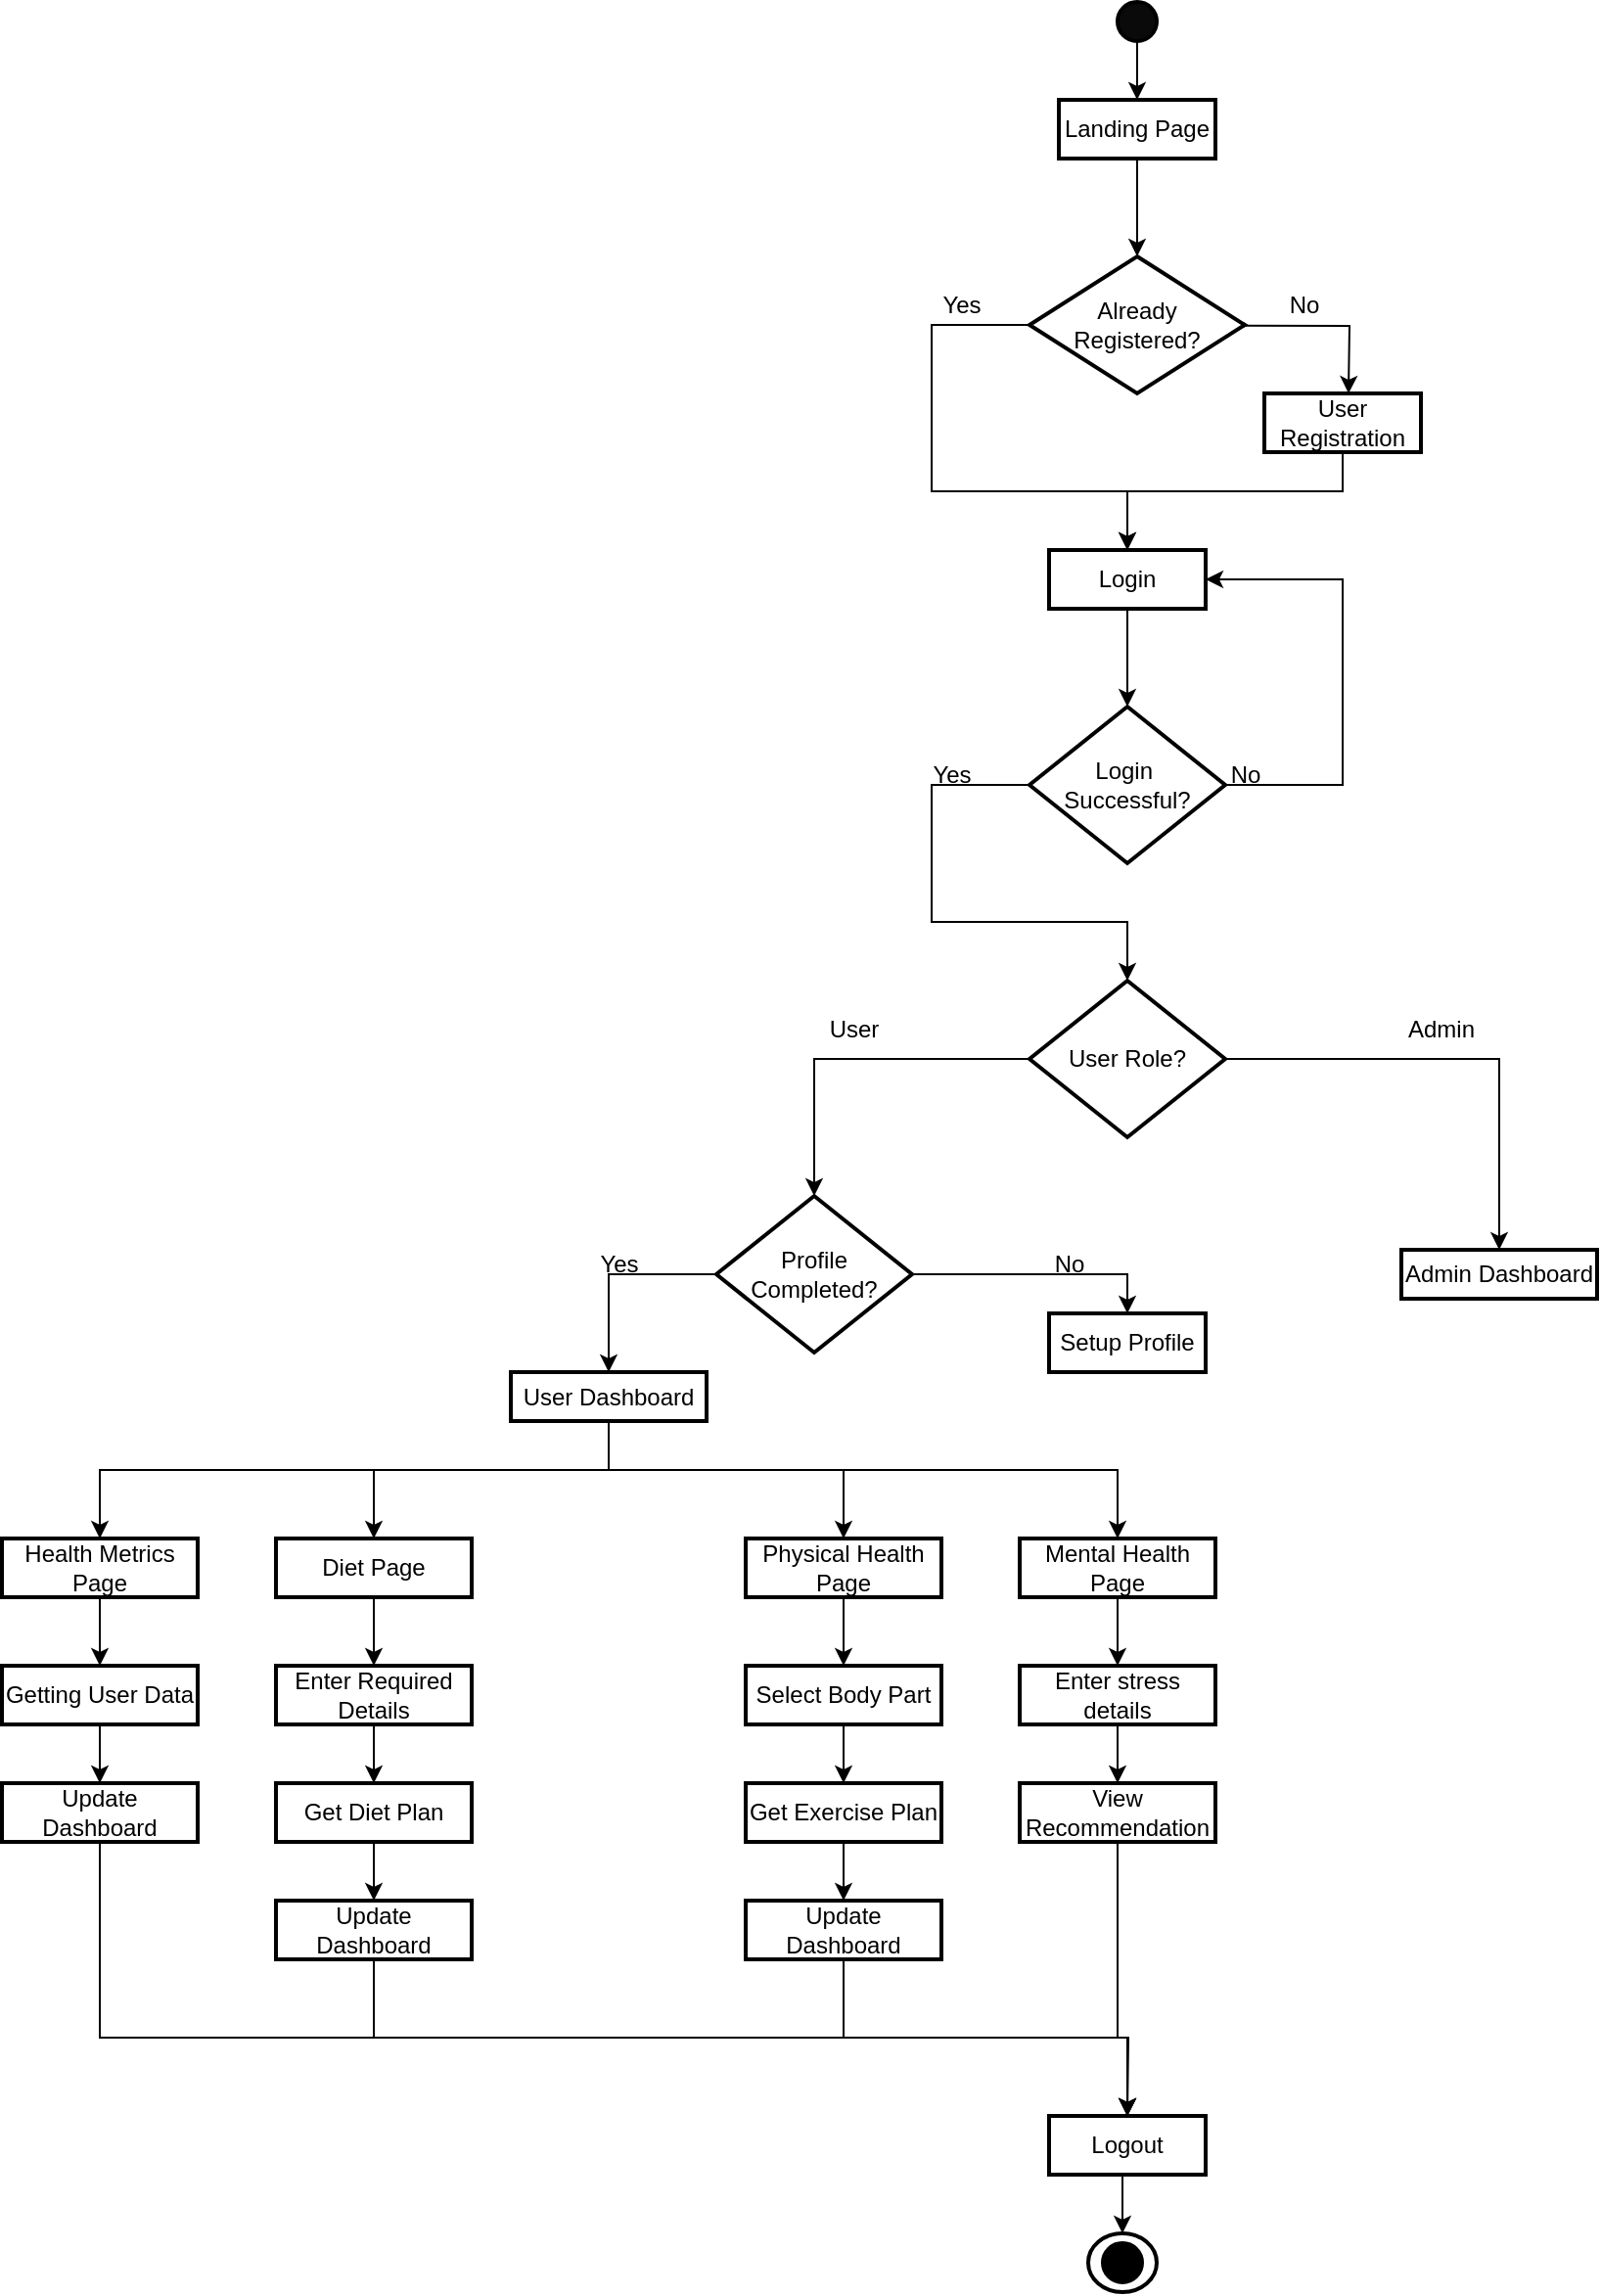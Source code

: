 <mxfile version="24.8.4">
  <diagram id="C5RBs43oDa-KdzZeNtuy" name="Page-1">
    <mxGraphModel dx="2574" dy="1016" grid="0" gridSize="10" guides="1" tooltips="1" connect="1" arrows="1" fold="1" page="1" pageScale="1" pageWidth="827" pageHeight="1169" math="0" shadow="0">
      <root>
        <mxCell id="WIyWlLk6GJQsqaUBKTNV-0" />
        <mxCell id="WIyWlLk6GJQsqaUBKTNV-1" parent="WIyWlLk6GJQsqaUBKTNV-0" />
        <mxCell id="hc3WRIubCdPKdag3Kyi3-89" style="edgeStyle=orthogonalEdgeStyle;rounded=0;orthogonalLoop=1;jettySize=auto;html=1;entryX=0.5;entryY=0;entryDx=0;entryDy=0;" parent="WIyWlLk6GJQsqaUBKTNV-1" source="hc3WRIubCdPKdag3Kyi3-1" target="hc3WRIubCdPKdag3Kyi3-86" edge="1">
          <mxGeometry relative="1" as="geometry" />
        </mxCell>
        <mxCell id="hc3WRIubCdPKdag3Kyi3-1" value="" style="strokeWidth=2;html=1;shape=mxgraph.flowchart.start_2;whiteSpace=wrap;fillColor=#0a0a0a;" parent="WIyWlLk6GJQsqaUBKTNV-1" vertex="1">
          <mxGeometry x="295" y="20" width="20" height="20" as="geometry" />
        </mxCell>
        <mxCell id="hc3WRIubCdPKdag3Kyi3-6" value="" style="edgeStyle=orthogonalEdgeStyle;rounded=0;orthogonalLoop=1;jettySize=auto;html=1;entryX=0.5;entryY=0;entryDx=0;entryDy=0;" parent="WIyWlLk6GJQsqaUBKTNV-1" source="hc3WRIubCdPKdag3Kyi3-4" target="hc3WRIubCdPKdag3Kyi3-5" edge="1">
          <mxGeometry relative="1" as="geometry">
            <Array as="points">
              <mxPoint x="200" y="185" />
              <mxPoint x="200" y="270" />
              <mxPoint x="300" y="270" />
            </Array>
          </mxGeometry>
        </mxCell>
        <mxCell id="hc3WRIubCdPKdag3Kyi3-9" value="" style="edgeStyle=orthogonalEdgeStyle;rounded=0;orthogonalLoop=1;jettySize=auto;html=1;entryX=0.5;entryY=0;entryDx=0;entryDy=0;" parent="WIyWlLk6GJQsqaUBKTNV-1" edge="1">
          <mxGeometry relative="1" as="geometry">
            <mxPoint x="253" y="185" as="sourcePoint" />
            <mxPoint x="413" y="220" as="targetPoint" />
          </mxGeometry>
        </mxCell>
        <mxCell id="hc3WRIubCdPKdag3Kyi3-4" value="Already Registered?" style="strokeWidth=2;html=1;shape=mxgraph.flowchart.decision;whiteSpace=wrap;" parent="WIyWlLk6GJQsqaUBKTNV-1" vertex="1">
          <mxGeometry x="250" y="150" width="110" height="70" as="geometry" />
        </mxCell>
        <mxCell id="hc3WRIubCdPKdag3Kyi3-11" value="" style="edgeStyle=orthogonalEdgeStyle;rounded=0;orthogonalLoop=1;jettySize=auto;html=1;" parent="WIyWlLk6GJQsqaUBKTNV-1" source="hc3WRIubCdPKdag3Kyi3-5" target="hc3WRIubCdPKdag3Kyi3-10" edge="1">
          <mxGeometry relative="1" as="geometry" />
        </mxCell>
        <mxCell id="hc3WRIubCdPKdag3Kyi3-5" value="Login" style="whiteSpace=wrap;html=1;strokeWidth=2;" parent="WIyWlLk6GJQsqaUBKTNV-1" vertex="1">
          <mxGeometry x="260" y="300" width="80" height="30" as="geometry" />
        </mxCell>
        <mxCell id="hc3WRIubCdPKdag3Kyi3-81" style="edgeStyle=orthogonalEdgeStyle;rounded=0;orthogonalLoop=1;jettySize=auto;html=1;entryX=0.5;entryY=0;entryDx=0;entryDy=0;" parent="WIyWlLk6GJQsqaUBKTNV-1" source="hc3WRIubCdPKdag3Kyi3-8" target="hc3WRIubCdPKdag3Kyi3-5" edge="1">
          <mxGeometry relative="1" as="geometry">
            <Array as="points">
              <mxPoint x="410" y="270" />
              <mxPoint x="300" y="270" />
            </Array>
          </mxGeometry>
        </mxCell>
        <mxCell id="hc3WRIubCdPKdag3Kyi3-8" value="User Registration" style="whiteSpace=wrap;html=1;strokeWidth=2;" parent="WIyWlLk6GJQsqaUBKTNV-1" vertex="1">
          <mxGeometry x="370" y="220" width="80" height="30" as="geometry" />
        </mxCell>
        <mxCell id="hc3WRIubCdPKdag3Kyi3-15" style="edgeStyle=orthogonalEdgeStyle;rounded=0;orthogonalLoop=1;jettySize=auto;html=1;entryX=1;entryY=0.5;entryDx=0;entryDy=0;exitX=1;exitY=0.5;exitDx=0;exitDy=0;" parent="WIyWlLk6GJQsqaUBKTNV-1" source="hc3WRIubCdPKdag3Kyi3-10" target="hc3WRIubCdPKdag3Kyi3-5" edge="1">
          <mxGeometry relative="1" as="geometry">
            <mxPoint x="330" y="230" as="targetPoint" />
            <Array as="points">
              <mxPoint x="410" y="420" />
              <mxPoint x="410" y="315" />
            </Array>
          </mxGeometry>
        </mxCell>
        <mxCell id="hc3WRIubCdPKdag3Kyi3-93" style="edgeStyle=orthogonalEdgeStyle;rounded=0;orthogonalLoop=1;jettySize=auto;html=1;exitX=0;exitY=0.5;exitDx=0;exitDy=0;" parent="WIyWlLk6GJQsqaUBKTNV-1" source="hc3WRIubCdPKdag3Kyi3-10" target="hc3WRIubCdPKdag3Kyi3-92" edge="1">
          <mxGeometry relative="1" as="geometry">
            <Array as="points">
              <mxPoint x="200" y="420" />
              <mxPoint x="200" y="490" />
              <mxPoint x="300" y="490" />
            </Array>
          </mxGeometry>
        </mxCell>
        <mxCell id="hc3WRIubCdPKdag3Kyi3-10" value="Login&amp;nbsp; Successful?" style="rhombus;whiteSpace=wrap;html=1;strokeWidth=2;" parent="WIyWlLk6GJQsqaUBKTNV-1" vertex="1">
          <mxGeometry x="250" y="380" width="100" height="80" as="geometry" />
        </mxCell>
        <mxCell id="hc3WRIubCdPKdag3Kyi3-13" value="Setup Profile" style="whiteSpace=wrap;html=1;strokeWidth=2;" parent="WIyWlLk6GJQsqaUBKTNV-1" vertex="1">
          <mxGeometry x="260" y="690" width="80" height="30" as="geometry" />
        </mxCell>
        <mxCell id="hc3WRIubCdPKdag3Kyi3-29" value="" style="edgeStyle=orthogonalEdgeStyle;rounded=0;orthogonalLoop=1;jettySize=auto;html=1;exitX=0.5;exitY=1;exitDx=0;exitDy=0;entryX=0.5;entryY=0;entryDx=0;entryDy=0;" parent="WIyWlLk6GJQsqaUBKTNV-1" source="hc3WRIubCdPKdag3Kyi3-18" target="hc3WRIubCdPKdag3Kyi3-28" edge="1">
          <mxGeometry relative="1" as="geometry">
            <mxPoint x="-31.2" y="730.23" as="sourcePoint" />
            <mxPoint x="-225" y="800" as="targetPoint" />
            <Array as="points">
              <mxPoint x="35" y="770" />
              <mxPoint x="-225" y="770" />
            </Array>
          </mxGeometry>
        </mxCell>
        <mxCell id="hc3WRIubCdPKdag3Kyi3-33" style="edgeStyle=orthogonalEdgeStyle;rounded=0;orthogonalLoop=1;jettySize=auto;html=1;entryX=0.5;entryY=0;entryDx=0;entryDy=0;exitX=0.25;exitY=1;exitDx=0;exitDy=0;" parent="WIyWlLk6GJQsqaUBKTNV-1" source="hc3WRIubCdPKdag3Kyi3-18" target="hc3WRIubCdPKdag3Kyi3-31" edge="1">
          <mxGeometry relative="1" as="geometry">
            <Array as="points">
              <mxPoint x="35" y="745" />
              <mxPoint x="35" y="770" />
              <mxPoint x="-85" y="770" />
            </Array>
          </mxGeometry>
        </mxCell>
        <mxCell id="hc3WRIubCdPKdag3Kyi3-35" style="edgeStyle=orthogonalEdgeStyle;rounded=0;orthogonalLoop=1;jettySize=auto;html=1;entryX=0.5;entryY=0;entryDx=0;entryDy=0;exitX=0.5;exitY=1;exitDx=0;exitDy=0;" parent="WIyWlLk6GJQsqaUBKTNV-1" source="hc3WRIubCdPKdag3Kyi3-18" target="hc3WRIubCdPKdag3Kyi3-34" edge="1">
          <mxGeometry relative="1" as="geometry">
            <Array as="points">
              <mxPoint x="35" y="770" />
              <mxPoint x="155" y="770" />
            </Array>
          </mxGeometry>
        </mxCell>
        <mxCell id="hc3WRIubCdPKdag3Kyi3-37" style="edgeStyle=orthogonalEdgeStyle;rounded=0;orthogonalLoop=1;jettySize=auto;html=1;exitX=0.5;exitY=1;exitDx=0;exitDy=0;" parent="WIyWlLk6GJQsqaUBKTNV-1" source="hc3WRIubCdPKdag3Kyi3-18" target="hc3WRIubCdPKdag3Kyi3-36" edge="1">
          <mxGeometry relative="1" as="geometry">
            <Array as="points">
              <mxPoint x="35" y="770" />
              <mxPoint x="295" y="770" />
            </Array>
          </mxGeometry>
        </mxCell>
        <mxCell id="hc3WRIubCdPKdag3Kyi3-18" value="User Dashboard" style="whiteSpace=wrap;html=1;strokeWidth=2;" parent="WIyWlLk6GJQsqaUBKTNV-1" vertex="1">
          <mxGeometry x="-15" y="720" width="100" height="25" as="geometry" />
        </mxCell>
        <mxCell id="hc3WRIubCdPKdag3Kyi3-20" value="Yes" style="text;html=1;align=center;verticalAlign=middle;resizable=0;points=[];autosize=1;strokeColor=none;fillColor=none;" parent="WIyWlLk6GJQsqaUBKTNV-1" vertex="1">
          <mxGeometry x="195" y="160" width="40" height="30" as="geometry" />
        </mxCell>
        <mxCell id="hc3WRIubCdPKdag3Kyi3-21" value="No" style="text;html=1;align=center;verticalAlign=middle;resizable=0;points=[];autosize=1;strokeColor=none;fillColor=none;" parent="WIyWlLk6GJQsqaUBKTNV-1" vertex="1">
          <mxGeometry x="370" y="160" width="40" height="30" as="geometry" />
        </mxCell>
        <mxCell id="hc3WRIubCdPKdag3Kyi3-24" value="No" style="text;html=1;align=center;verticalAlign=middle;resizable=0;points=[];autosize=1;strokeColor=none;fillColor=none;" parent="WIyWlLk6GJQsqaUBKTNV-1" vertex="1">
          <mxGeometry x="340" y="400" width="40" height="30" as="geometry" />
        </mxCell>
        <mxCell id="hc3WRIubCdPKdag3Kyi3-43" value="" style="edgeStyle=orthogonalEdgeStyle;rounded=0;orthogonalLoop=1;jettySize=auto;html=1;" parent="WIyWlLk6GJQsqaUBKTNV-1" source="hc3WRIubCdPKdag3Kyi3-28" target="hc3WRIubCdPKdag3Kyi3-42" edge="1">
          <mxGeometry relative="1" as="geometry">
            <Array as="points">
              <mxPoint x="-225" y="880" />
              <mxPoint x="-225" y="880" />
            </Array>
          </mxGeometry>
        </mxCell>
        <mxCell id="hc3WRIubCdPKdag3Kyi3-28" value="Health Metrics Page" style="whiteSpace=wrap;html=1;strokeWidth=2;" parent="WIyWlLk6GJQsqaUBKTNV-1" vertex="1">
          <mxGeometry x="-275" y="805" width="100" height="30" as="geometry" />
        </mxCell>
        <mxCell id="hc3WRIubCdPKdag3Kyi3-46" value="" style="edgeStyle=orthogonalEdgeStyle;rounded=0;orthogonalLoop=1;jettySize=auto;html=1;" parent="WIyWlLk6GJQsqaUBKTNV-1" source="hc3WRIubCdPKdag3Kyi3-31" target="hc3WRIubCdPKdag3Kyi3-45" edge="1">
          <mxGeometry relative="1" as="geometry" />
        </mxCell>
        <mxCell id="hc3WRIubCdPKdag3Kyi3-31" value="Diet Page" style="whiteSpace=wrap;html=1;strokeWidth=2;" parent="WIyWlLk6GJQsqaUBKTNV-1" vertex="1">
          <mxGeometry x="-135" y="805" width="100" height="30" as="geometry" />
        </mxCell>
        <mxCell id="hc3WRIubCdPKdag3Kyi3-54" value="" style="edgeStyle=orthogonalEdgeStyle;rounded=0;orthogonalLoop=1;jettySize=auto;html=1;" parent="WIyWlLk6GJQsqaUBKTNV-1" source="hc3WRIubCdPKdag3Kyi3-34" target="hc3WRIubCdPKdag3Kyi3-53" edge="1">
          <mxGeometry relative="1" as="geometry" />
        </mxCell>
        <mxCell id="hc3WRIubCdPKdag3Kyi3-34" value="Physical Health Page" style="whiteSpace=wrap;html=1;strokeWidth=2;" parent="WIyWlLk6GJQsqaUBKTNV-1" vertex="1">
          <mxGeometry x="105" y="805" width="100" height="30" as="geometry" />
        </mxCell>
        <mxCell id="hc3WRIubCdPKdag3Kyi3-60" value="" style="edgeStyle=orthogonalEdgeStyle;rounded=0;orthogonalLoop=1;jettySize=auto;html=1;" parent="WIyWlLk6GJQsqaUBKTNV-1" source="hc3WRIubCdPKdag3Kyi3-36" target="hc3WRIubCdPKdag3Kyi3-59" edge="1">
          <mxGeometry relative="1" as="geometry" />
        </mxCell>
        <mxCell id="hc3WRIubCdPKdag3Kyi3-36" value="Mental Health Page" style="whiteSpace=wrap;html=1;strokeWidth=2;" parent="WIyWlLk6GJQsqaUBKTNV-1" vertex="1">
          <mxGeometry x="245" y="805" width="100" height="30" as="geometry" />
        </mxCell>
        <mxCell id="hc3WRIubCdPKdag3Kyi3-72" style="edgeStyle=orthogonalEdgeStyle;rounded=0;orthogonalLoop=1;jettySize=auto;html=1;entryX=0.5;entryY=0;entryDx=0;entryDy=0;" parent="WIyWlLk6GJQsqaUBKTNV-1" source="hc3WRIubCdPKdag3Kyi3-42" target="hc3WRIubCdPKdag3Kyi3-71" edge="1">
          <mxGeometry relative="1" as="geometry" />
        </mxCell>
        <mxCell id="hc3WRIubCdPKdag3Kyi3-42" value="Getting User Data" style="whiteSpace=wrap;html=1;strokeWidth=2;" parent="WIyWlLk6GJQsqaUBKTNV-1" vertex="1">
          <mxGeometry x="-275" y="870" width="100" height="30" as="geometry" />
        </mxCell>
        <mxCell id="hc3WRIubCdPKdag3Kyi3-50" value="" style="edgeStyle=orthogonalEdgeStyle;rounded=0;orthogonalLoop=1;jettySize=auto;html=1;" parent="WIyWlLk6GJQsqaUBKTNV-1" source="hc3WRIubCdPKdag3Kyi3-45" target="hc3WRIubCdPKdag3Kyi3-49" edge="1">
          <mxGeometry relative="1" as="geometry" />
        </mxCell>
        <mxCell id="hc3WRIubCdPKdag3Kyi3-45" value="Enter Required Details" style="whiteSpace=wrap;html=1;strokeWidth=2;" parent="WIyWlLk6GJQsqaUBKTNV-1" vertex="1">
          <mxGeometry x="-135" y="870" width="100" height="30" as="geometry" />
        </mxCell>
        <mxCell id="hc3WRIubCdPKdag3Kyi3-52" value="" style="edgeStyle=orthogonalEdgeStyle;rounded=0;orthogonalLoop=1;jettySize=auto;html=1;" parent="WIyWlLk6GJQsqaUBKTNV-1" source="hc3WRIubCdPKdag3Kyi3-49" target="hc3WRIubCdPKdag3Kyi3-51" edge="1">
          <mxGeometry relative="1" as="geometry" />
        </mxCell>
        <mxCell id="hc3WRIubCdPKdag3Kyi3-49" value="Get Diet Plan" style="whiteSpace=wrap;html=1;strokeWidth=2;" parent="WIyWlLk6GJQsqaUBKTNV-1" vertex="1">
          <mxGeometry x="-135" y="930" width="100" height="30" as="geometry" />
        </mxCell>
        <mxCell id="hc3WRIubCdPKdag3Kyi3-124" style="edgeStyle=orthogonalEdgeStyle;rounded=0;orthogonalLoop=1;jettySize=auto;html=1;entryX=0.5;entryY=0;entryDx=0;entryDy=0;" parent="WIyWlLk6GJQsqaUBKTNV-1" source="hc3WRIubCdPKdag3Kyi3-51" target="hc3WRIubCdPKdag3Kyi3-63" edge="1">
          <mxGeometry relative="1" as="geometry">
            <Array as="points">
              <mxPoint x="-85" y="1060" />
              <mxPoint x="300" y="1060" />
            </Array>
          </mxGeometry>
        </mxCell>
        <mxCell id="hc3WRIubCdPKdag3Kyi3-51" value="Update Dashboard" style="whiteSpace=wrap;html=1;strokeWidth=2;" parent="WIyWlLk6GJQsqaUBKTNV-1" vertex="1">
          <mxGeometry x="-135" y="990" width="100" height="30" as="geometry" />
        </mxCell>
        <mxCell id="hc3WRIubCdPKdag3Kyi3-56" value="" style="edgeStyle=orthogonalEdgeStyle;rounded=0;orthogonalLoop=1;jettySize=auto;html=1;" parent="WIyWlLk6GJQsqaUBKTNV-1" source="hc3WRIubCdPKdag3Kyi3-53" target="hc3WRIubCdPKdag3Kyi3-55" edge="1">
          <mxGeometry relative="1" as="geometry" />
        </mxCell>
        <mxCell id="hc3WRIubCdPKdag3Kyi3-53" value="Select Body Part" style="whiteSpace=wrap;html=1;strokeWidth=2;" parent="WIyWlLk6GJQsqaUBKTNV-1" vertex="1">
          <mxGeometry x="105" y="870" width="100" height="30" as="geometry" />
        </mxCell>
        <mxCell id="hc3WRIubCdPKdag3Kyi3-58" value="" style="edgeStyle=orthogonalEdgeStyle;rounded=0;orthogonalLoop=1;jettySize=auto;html=1;" parent="WIyWlLk6GJQsqaUBKTNV-1" source="hc3WRIubCdPKdag3Kyi3-55" target="hc3WRIubCdPKdag3Kyi3-57" edge="1">
          <mxGeometry relative="1" as="geometry" />
        </mxCell>
        <mxCell id="hc3WRIubCdPKdag3Kyi3-55" value="Get Exercise Plan" style="whiteSpace=wrap;html=1;strokeWidth=2;" parent="WIyWlLk6GJQsqaUBKTNV-1" vertex="1">
          <mxGeometry x="105" y="930" width="100" height="30" as="geometry" />
        </mxCell>
        <mxCell id="hc3WRIubCdPKdag3Kyi3-125" style="edgeStyle=orthogonalEdgeStyle;rounded=0;orthogonalLoop=1;jettySize=auto;html=1;exitX=0.5;exitY=1;exitDx=0;exitDy=0;" parent="WIyWlLk6GJQsqaUBKTNV-1" source="hc3WRIubCdPKdag3Kyi3-57" edge="1">
          <mxGeometry relative="1" as="geometry">
            <mxPoint x="300" y="1100" as="targetPoint" />
          </mxGeometry>
        </mxCell>
        <mxCell id="hc3WRIubCdPKdag3Kyi3-57" value="Update Dashboard" style="whiteSpace=wrap;html=1;strokeWidth=2;" parent="WIyWlLk6GJQsqaUBKTNV-1" vertex="1">
          <mxGeometry x="105" y="990" width="100" height="30" as="geometry" />
        </mxCell>
        <mxCell id="hc3WRIubCdPKdag3Kyi3-62" value="" style="edgeStyle=orthogonalEdgeStyle;rounded=0;orthogonalLoop=1;jettySize=auto;html=1;" parent="WIyWlLk6GJQsqaUBKTNV-1" source="hc3WRIubCdPKdag3Kyi3-59" target="hc3WRIubCdPKdag3Kyi3-61" edge="1">
          <mxGeometry relative="1" as="geometry" />
        </mxCell>
        <mxCell id="hc3WRIubCdPKdag3Kyi3-59" value="Enter stress details" style="whiteSpace=wrap;html=1;strokeWidth=2;" parent="WIyWlLk6GJQsqaUBKTNV-1" vertex="1">
          <mxGeometry x="245" y="870" width="100" height="30" as="geometry" />
        </mxCell>
        <mxCell id="hc3WRIubCdPKdag3Kyi3-127" style="edgeStyle=orthogonalEdgeStyle;rounded=0;orthogonalLoop=1;jettySize=auto;html=1;entryX=0.5;entryY=0;entryDx=0;entryDy=0;" parent="WIyWlLk6GJQsqaUBKTNV-1" source="hc3WRIubCdPKdag3Kyi3-61" target="hc3WRIubCdPKdag3Kyi3-63" edge="1">
          <mxGeometry relative="1" as="geometry">
            <Array as="points">
              <mxPoint x="295" y="1060" />
              <mxPoint x="300" y="1060" />
            </Array>
          </mxGeometry>
        </mxCell>
        <mxCell id="hc3WRIubCdPKdag3Kyi3-61" value="View Recommendation" style="whiteSpace=wrap;html=1;strokeWidth=2;" parent="WIyWlLk6GJQsqaUBKTNV-1" vertex="1">
          <mxGeometry x="245" y="930" width="100" height="30" as="geometry" />
        </mxCell>
        <mxCell id="hc3WRIubCdPKdag3Kyi3-63" value="Logout" style="whiteSpace=wrap;html=1;strokeWidth=2;" parent="WIyWlLk6GJQsqaUBKTNV-1" vertex="1">
          <mxGeometry x="260" y="1100" width="80" height="30" as="geometry" />
        </mxCell>
        <mxCell id="hc3WRIubCdPKdag3Kyi3-64" value="" style="strokeWidth=2;html=1;shape=mxgraph.flowchart.start_2;whiteSpace=wrap;" parent="WIyWlLk6GJQsqaUBKTNV-1" vertex="1">
          <mxGeometry x="280" y="1160" width="35" height="30" as="geometry" />
        </mxCell>
        <mxCell id="hc3WRIubCdPKdag3Kyi3-65" value="" style="strokeWidth=2;html=1;shape=mxgraph.flowchart.start_2;whiteSpace=wrap;fillColor=#000000;" parent="WIyWlLk6GJQsqaUBKTNV-1" vertex="1">
          <mxGeometry x="287.5" y="1165" width="20" height="20" as="geometry" />
        </mxCell>
        <mxCell id="hc3WRIubCdPKdag3Kyi3-66" style="edgeStyle=orthogonalEdgeStyle;rounded=0;orthogonalLoop=1;jettySize=auto;html=1;exitX=0.5;exitY=1;exitDx=0;exitDy=0;entryX=0.5;entryY=0;entryDx=0;entryDy=0;entryPerimeter=0;" parent="WIyWlLk6GJQsqaUBKTNV-1" source="hc3WRIubCdPKdag3Kyi3-63" target="hc3WRIubCdPKdag3Kyi3-64" edge="1">
          <mxGeometry relative="1" as="geometry" />
        </mxCell>
        <mxCell id="hc3WRIubCdPKdag3Kyi3-128" style="edgeStyle=orthogonalEdgeStyle;rounded=0;orthogonalLoop=1;jettySize=auto;html=1;entryX=0.5;entryY=0;entryDx=0;entryDy=0;exitX=0.5;exitY=1;exitDx=0;exitDy=0;" parent="WIyWlLk6GJQsqaUBKTNV-1" source="hc3WRIubCdPKdag3Kyi3-71" target="hc3WRIubCdPKdag3Kyi3-63" edge="1">
          <mxGeometry relative="1" as="geometry">
            <Array as="points">
              <mxPoint x="-225" y="1060" />
              <mxPoint x="300" y="1060" />
            </Array>
          </mxGeometry>
        </mxCell>
        <mxCell id="hc3WRIubCdPKdag3Kyi3-71" value="Update Dashboard" style="whiteSpace=wrap;html=1;strokeWidth=2;" parent="WIyWlLk6GJQsqaUBKTNV-1" vertex="1">
          <mxGeometry x="-275" y="930" width="100" height="30" as="geometry" />
        </mxCell>
        <mxCell id="hc3WRIubCdPKdag3Kyi3-86" value="Landing Page" style="whiteSpace=wrap;html=1;strokeWidth=2;" parent="WIyWlLk6GJQsqaUBKTNV-1" vertex="1">
          <mxGeometry x="265" y="70" width="80" height="30" as="geometry" />
        </mxCell>
        <mxCell id="hc3WRIubCdPKdag3Kyi3-87" style="edgeStyle=orthogonalEdgeStyle;rounded=0;orthogonalLoop=1;jettySize=auto;html=1;entryX=0.5;entryY=0;entryDx=0;entryDy=0;entryPerimeter=0;" parent="WIyWlLk6GJQsqaUBKTNV-1" source="hc3WRIubCdPKdag3Kyi3-86" target="hc3WRIubCdPKdag3Kyi3-4" edge="1">
          <mxGeometry relative="1" as="geometry" />
        </mxCell>
        <mxCell id="hc3WRIubCdPKdag3Kyi3-115" style="edgeStyle=orthogonalEdgeStyle;rounded=0;orthogonalLoop=1;jettySize=auto;html=1;entryX=0.5;entryY=0;entryDx=0;entryDy=0;" parent="WIyWlLk6GJQsqaUBKTNV-1" source="hc3WRIubCdPKdag3Kyi3-92" target="hc3WRIubCdPKdag3Kyi3-99" edge="1">
          <mxGeometry relative="1" as="geometry" />
        </mxCell>
        <mxCell id="hc3WRIubCdPKdag3Kyi3-117" style="edgeStyle=orthogonalEdgeStyle;rounded=0;orthogonalLoop=1;jettySize=auto;html=1;entryX=0.5;entryY=0;entryDx=0;entryDy=0;" parent="WIyWlLk6GJQsqaUBKTNV-1" source="hc3WRIubCdPKdag3Kyi3-92" target="hc3WRIubCdPKdag3Kyi3-116" edge="1">
          <mxGeometry relative="1" as="geometry" />
        </mxCell>
        <mxCell id="hc3WRIubCdPKdag3Kyi3-92" value="User Role?" style="rhombus;whiteSpace=wrap;html=1;strokeWidth=2;" parent="WIyWlLk6GJQsqaUBKTNV-1" vertex="1">
          <mxGeometry x="250" y="520" width="100" height="80" as="geometry" />
        </mxCell>
        <mxCell id="hc3WRIubCdPKdag3Kyi3-94" value="Yes" style="text;html=1;align=center;verticalAlign=middle;resizable=0;points=[];autosize=1;strokeColor=none;fillColor=none;" parent="WIyWlLk6GJQsqaUBKTNV-1" vertex="1">
          <mxGeometry x="190" y="400" width="40" height="30" as="geometry" />
        </mxCell>
        <mxCell id="hc3WRIubCdPKdag3Kyi3-102" style="edgeStyle=orthogonalEdgeStyle;rounded=0;orthogonalLoop=1;jettySize=auto;html=1;" parent="WIyWlLk6GJQsqaUBKTNV-1" source="hc3WRIubCdPKdag3Kyi3-99" target="hc3WRIubCdPKdag3Kyi3-18" edge="1">
          <mxGeometry relative="1" as="geometry" />
        </mxCell>
        <mxCell id="hc3WRIubCdPKdag3Kyi3-103" style="edgeStyle=orthogonalEdgeStyle;rounded=0;orthogonalLoop=1;jettySize=auto;html=1;entryX=0.5;entryY=0;entryDx=0;entryDy=0;" parent="WIyWlLk6GJQsqaUBKTNV-1" source="hc3WRIubCdPKdag3Kyi3-99" target="hc3WRIubCdPKdag3Kyi3-13" edge="1">
          <mxGeometry relative="1" as="geometry" />
        </mxCell>
        <mxCell id="hc3WRIubCdPKdag3Kyi3-99" value="Profile Completed?" style="rhombus;whiteSpace=wrap;html=1;strokeWidth=2;" parent="WIyWlLk6GJQsqaUBKTNV-1" vertex="1">
          <mxGeometry x="90" y="630" width="100" height="80" as="geometry" />
        </mxCell>
        <mxCell id="hc3WRIubCdPKdag3Kyi3-104" value="Yes" style="text;html=1;align=center;verticalAlign=middle;resizable=0;points=[];autosize=1;strokeColor=none;fillColor=none;" parent="WIyWlLk6GJQsqaUBKTNV-1" vertex="1">
          <mxGeometry x="20" y="650" width="40" height="30" as="geometry" />
        </mxCell>
        <mxCell id="hc3WRIubCdPKdag3Kyi3-105" value="No" style="text;html=1;align=center;verticalAlign=middle;resizable=0;points=[];autosize=1;strokeColor=none;fillColor=none;" parent="WIyWlLk6GJQsqaUBKTNV-1" vertex="1">
          <mxGeometry x="250" y="650" width="40" height="30" as="geometry" />
        </mxCell>
        <mxCell id="hc3WRIubCdPKdag3Kyi3-116" value="Admin Dashboard" style="whiteSpace=wrap;html=1;strokeWidth=2;" parent="WIyWlLk6GJQsqaUBKTNV-1" vertex="1">
          <mxGeometry x="440" y="657.5" width="100" height="25" as="geometry" />
        </mxCell>
        <mxCell id="hc3WRIubCdPKdag3Kyi3-120" value="User" style="text;html=1;align=center;verticalAlign=middle;resizable=0;points=[];autosize=1;strokeColor=none;fillColor=none;" parent="WIyWlLk6GJQsqaUBKTNV-1" vertex="1">
          <mxGeometry x="135" y="530" width="50" height="30" as="geometry" />
        </mxCell>
        <mxCell id="hc3WRIubCdPKdag3Kyi3-123" value="Admin" style="text;html=1;align=center;verticalAlign=middle;resizable=0;points=[];autosize=1;strokeColor=none;fillColor=none;" parent="WIyWlLk6GJQsqaUBKTNV-1" vertex="1">
          <mxGeometry x="430" y="530" width="60" height="30" as="geometry" />
        </mxCell>
      </root>
    </mxGraphModel>
  </diagram>
</mxfile>
